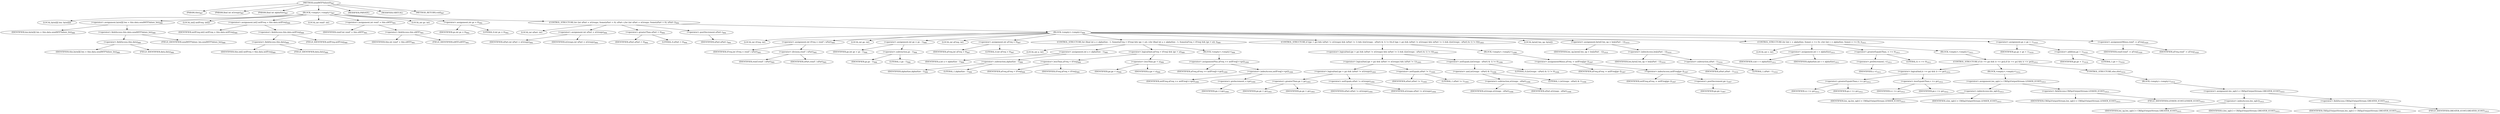 digraph "sendMTFValues0" {  
"2456" [label = <(METHOD,sendMTFValues0)<SUB>987</SUB>> ]
"138" [label = <(PARAM,this)<SUB>987</SUB>> ]
"2457" [label = <(PARAM,final int nGroups)<SUB>987</SUB>> ]
"2458" [label = <(PARAM,final int alphaSize)<SUB>987</SUB>> ]
"2459" [label = <(BLOCK,&lt;empty&gt;,&lt;empty&gt;)<SUB>987</SUB>> ]
"2460" [label = <(LOCAL,byte[][] len: byte[][])> ]
"2461" [label = <(&lt;operator&gt;.assignment,byte[][] len = this.data.sendMTFValues_len)<SUB>988</SUB>> ]
"2462" [label = <(IDENTIFIER,len,byte[][] len = this.data.sendMTFValues_len)<SUB>988</SUB>> ]
"2463" [label = <(&lt;operator&gt;.fieldAccess,this.data.sendMTFValues_len)<SUB>988</SUB>> ]
"2464" [label = <(&lt;operator&gt;.fieldAccess,this.data)<SUB>988</SUB>> ]
"137" [label = <(IDENTIFIER,this,byte[][] len = this.data.sendMTFValues_len)<SUB>988</SUB>> ]
"2465" [label = <(FIELD_IDENTIFIER,data,data)<SUB>988</SUB>> ]
"2466" [label = <(FIELD_IDENTIFIER,sendMTFValues_len,sendMTFValues_len)<SUB>988</SUB>> ]
"2467" [label = <(LOCAL,int[] mtfFreq: int[])> ]
"2468" [label = <(&lt;operator&gt;.assignment,int[] mtfFreq = this.data.mtfFreq)<SUB>989</SUB>> ]
"2469" [label = <(IDENTIFIER,mtfFreq,int[] mtfFreq = this.data.mtfFreq)<SUB>989</SUB>> ]
"2470" [label = <(&lt;operator&gt;.fieldAccess,this.data.mtfFreq)<SUB>989</SUB>> ]
"2471" [label = <(&lt;operator&gt;.fieldAccess,this.data)<SUB>989</SUB>> ]
"139" [label = <(IDENTIFIER,this,int[] mtfFreq = this.data.mtfFreq)<SUB>989</SUB>> ]
"2472" [label = <(FIELD_IDENTIFIER,data,data)<SUB>989</SUB>> ]
"2473" [label = <(FIELD_IDENTIFIER,mtfFreq,mtfFreq)<SUB>989</SUB>> ]
"2474" [label = <(LOCAL,int remF: int)> ]
"2475" [label = <(&lt;operator&gt;.assignment,int remF = this.nMTF)<SUB>991</SUB>> ]
"2476" [label = <(IDENTIFIER,remF,int remF = this.nMTF)<SUB>991</SUB>> ]
"2477" [label = <(&lt;operator&gt;.fieldAccess,this.nMTF)<SUB>991</SUB>> ]
"140" [label = <(IDENTIFIER,this,int remF = this.nMTF)<SUB>991</SUB>> ]
"2478" [label = <(FIELD_IDENTIFIER,nMTF,nMTF)<SUB>991</SUB>> ]
"2479" [label = <(LOCAL,int gs: int)> ]
"2480" [label = <(&lt;operator&gt;.assignment,int gs = 0)<SUB>992</SUB>> ]
"2481" [label = <(IDENTIFIER,gs,int gs = 0)<SUB>992</SUB>> ]
"2482" [label = <(LITERAL,0,int gs = 0)<SUB>992</SUB>> ]
"2483" [label = <(CONTROL_STRUCTURE,for (int nPart = nGroups; Some(nPart &gt; 0); nPart--),for (int nPart = nGroups; Some(nPart &gt; 0); nPart--))<SUB>994</SUB>> ]
"2484" [label = <(LOCAL,int nPart: int)> ]
"2485" [label = <(&lt;operator&gt;.assignment,int nPart = nGroups)<SUB>994</SUB>> ]
"2486" [label = <(IDENTIFIER,nPart,int nPart = nGroups)<SUB>994</SUB>> ]
"2487" [label = <(IDENTIFIER,nGroups,int nPart = nGroups)<SUB>994</SUB>> ]
"2488" [label = <(&lt;operator&gt;.greaterThan,nPart &gt; 0)<SUB>994</SUB>> ]
"2489" [label = <(IDENTIFIER,nPart,nPart &gt; 0)<SUB>994</SUB>> ]
"2490" [label = <(LITERAL,0,nPart &gt; 0)<SUB>994</SUB>> ]
"2491" [label = <(&lt;operator&gt;.postDecrement,nPart--)<SUB>994</SUB>> ]
"2492" [label = <(IDENTIFIER,nPart,nPart--)<SUB>994</SUB>> ]
"2493" [label = <(BLOCK,&lt;empty&gt;,&lt;empty&gt;)<SUB>994</SUB>> ]
"2494" [label = <(LOCAL,int tFreq: int)> ]
"2495" [label = <(&lt;operator&gt;.assignment,int tFreq = remF / nPart)<SUB>995</SUB>> ]
"2496" [label = <(IDENTIFIER,tFreq,int tFreq = remF / nPart)<SUB>995</SUB>> ]
"2497" [label = <(&lt;operator&gt;.division,remF / nPart)<SUB>995</SUB>> ]
"2498" [label = <(IDENTIFIER,remF,remF / nPart)<SUB>995</SUB>> ]
"2499" [label = <(IDENTIFIER,nPart,remF / nPart)<SUB>995</SUB>> ]
"2500" [label = <(LOCAL,int ge: int)> ]
"2501" [label = <(&lt;operator&gt;.assignment,int ge = gs - 1)<SUB>996</SUB>> ]
"2502" [label = <(IDENTIFIER,ge,int ge = gs - 1)<SUB>996</SUB>> ]
"2503" [label = <(&lt;operator&gt;.subtraction,gs - 1)<SUB>996</SUB>> ]
"2504" [label = <(IDENTIFIER,gs,gs - 1)<SUB>996</SUB>> ]
"2505" [label = <(LITERAL,1,gs - 1)<SUB>996</SUB>> ]
"2506" [label = <(LOCAL,int aFreq: int)> ]
"2507" [label = <(&lt;operator&gt;.assignment,int aFreq = 0)<SUB>997</SUB>> ]
"2508" [label = <(IDENTIFIER,aFreq,int aFreq = 0)<SUB>997</SUB>> ]
"2509" [label = <(LITERAL,0,int aFreq = 0)<SUB>997</SUB>> ]
"2510" [label = <(CONTROL_STRUCTURE,for (final int a = alphaSize - 1; Some((aFreq &lt; tFreq) &amp;&amp; (ge &lt; a)); ),for (final int a = alphaSize - 1; Some((aFreq &lt; tFreq) &amp;&amp; (ge &lt; a)); ))<SUB>999</SUB>> ]
"2511" [label = <(LOCAL,int a: int)> ]
"2512" [label = <(&lt;operator&gt;.assignment,int a = alphaSize - 1)<SUB>999</SUB>> ]
"2513" [label = <(IDENTIFIER,a,int a = alphaSize - 1)<SUB>999</SUB>> ]
"2514" [label = <(&lt;operator&gt;.subtraction,alphaSize - 1)<SUB>999</SUB>> ]
"2515" [label = <(IDENTIFIER,alphaSize,alphaSize - 1)<SUB>999</SUB>> ]
"2516" [label = <(LITERAL,1,alphaSize - 1)<SUB>999</SUB>> ]
"2517" [label = <(&lt;operator&gt;.logicalAnd,(aFreq &lt; tFreq) &amp;&amp; (ge &lt; a))<SUB>999</SUB>> ]
"2518" [label = <(&lt;operator&gt;.lessThan,aFreq &lt; tFreq)<SUB>999</SUB>> ]
"2519" [label = <(IDENTIFIER,aFreq,aFreq &lt; tFreq)<SUB>999</SUB>> ]
"2520" [label = <(IDENTIFIER,tFreq,aFreq &lt; tFreq)<SUB>999</SUB>> ]
"2521" [label = <(&lt;operator&gt;.lessThan,ge &lt; a)<SUB>999</SUB>> ]
"2522" [label = <(IDENTIFIER,ge,ge &lt; a)<SUB>999</SUB>> ]
"2523" [label = <(IDENTIFIER,a,ge &lt; a)<SUB>999</SUB>> ]
"2524" [label = <(BLOCK,&lt;empty&gt;,&lt;empty&gt;)<SUB>999</SUB>> ]
"2525" [label = <(&lt;operator&gt;.assignmentPlus,aFreq += mtfFreq[++ge])<SUB>1000</SUB>> ]
"2526" [label = <(IDENTIFIER,aFreq,aFreq += mtfFreq[++ge])<SUB>1000</SUB>> ]
"2527" [label = <(&lt;operator&gt;.indexAccess,mtfFreq[++ge])<SUB>1000</SUB>> ]
"2528" [label = <(IDENTIFIER,mtfFreq,aFreq += mtfFreq[++ge])<SUB>1000</SUB>> ]
"2529" [label = <(&lt;operator&gt;.preIncrement,++ge)<SUB>1000</SUB>> ]
"2530" [label = <(IDENTIFIER,ge,++ge)<SUB>1000</SUB>> ]
"2531" [label = <(CONTROL_STRUCTURE,if ((ge &gt; gs) &amp;&amp; (nPart != nGroups) &amp;&amp; (nPart != 1) &amp;&amp; (((nGroups - nPart) &amp; 1) != 0)),if ((ge &gt; gs) &amp;&amp; (nPart != nGroups) &amp;&amp; (nPart != 1) &amp;&amp; (((nGroups - nPart) &amp; 1) != 0)))<SUB>1003</SUB>> ]
"2532" [label = <(&lt;operator&gt;.logicalAnd,(ge &gt; gs) &amp;&amp; (nPart != nGroups) &amp;&amp; (nPart != 1) &amp;&amp; (((nGroups - nPart) &amp; 1) != 0))<SUB>1003</SUB>> ]
"2533" [label = <(&lt;operator&gt;.logicalAnd,(ge &gt; gs) &amp;&amp; (nPart != nGroups) &amp;&amp; (nPart != 1))<SUB>1003</SUB>> ]
"2534" [label = <(&lt;operator&gt;.logicalAnd,(ge &gt; gs) &amp;&amp; (nPart != nGroups))<SUB>1003</SUB>> ]
"2535" [label = <(&lt;operator&gt;.greaterThan,ge &gt; gs)<SUB>1003</SUB>> ]
"2536" [label = <(IDENTIFIER,ge,ge &gt; gs)<SUB>1003</SUB>> ]
"2537" [label = <(IDENTIFIER,gs,ge &gt; gs)<SUB>1003</SUB>> ]
"2538" [label = <(&lt;operator&gt;.notEquals,nPart != nGroups)<SUB>1004</SUB>> ]
"2539" [label = <(IDENTIFIER,nPart,nPart != nGroups)<SUB>1004</SUB>> ]
"2540" [label = <(IDENTIFIER,nGroups,nPart != nGroups)<SUB>1004</SUB>> ]
"2541" [label = <(&lt;operator&gt;.notEquals,nPart != 1)<SUB>1005</SUB>> ]
"2542" [label = <(IDENTIFIER,nPart,nPart != 1)<SUB>1005</SUB>> ]
"2543" [label = <(LITERAL,1,nPart != 1)<SUB>1005</SUB>> ]
"2544" [label = <(&lt;operator&gt;.notEquals,((nGroups - nPart) &amp; 1) != 0)<SUB>1006</SUB>> ]
"2545" [label = <(&lt;operator&gt;.and,(nGroups - nPart) &amp; 1)<SUB>1006</SUB>> ]
"2546" [label = <(&lt;operator&gt;.subtraction,nGroups - nPart)<SUB>1006</SUB>> ]
"2547" [label = <(IDENTIFIER,nGroups,nGroups - nPart)<SUB>1006</SUB>> ]
"2548" [label = <(IDENTIFIER,nPart,nGroups - nPart)<SUB>1006</SUB>> ]
"2549" [label = <(LITERAL,1,(nGroups - nPart) &amp; 1)<SUB>1006</SUB>> ]
"2550" [label = <(LITERAL,0,((nGroups - nPart) &amp; 1) != 0)<SUB>1006</SUB>> ]
"2551" [label = <(BLOCK,&lt;empty&gt;,&lt;empty&gt;)<SUB>1006</SUB>> ]
"2552" [label = <(&lt;operator&gt;.assignmentMinus,aFreq -= mtfFreq[ge--])<SUB>1007</SUB>> ]
"2553" [label = <(IDENTIFIER,aFreq,aFreq -= mtfFreq[ge--])<SUB>1007</SUB>> ]
"2554" [label = <(&lt;operator&gt;.indexAccess,mtfFreq[ge--])<SUB>1007</SUB>> ]
"2555" [label = <(IDENTIFIER,mtfFreq,aFreq -= mtfFreq[ge--])<SUB>1007</SUB>> ]
"2556" [label = <(&lt;operator&gt;.postDecrement,ge--)<SUB>1007</SUB>> ]
"2557" [label = <(IDENTIFIER,ge,ge--)<SUB>1007</SUB>> ]
"2558" [label = <(LOCAL,byte[] len_np: byte[])> ]
"2559" [label = <(&lt;operator&gt;.assignment,byte[] len_np = len[nPart - 1])<SUB>1010</SUB>> ]
"2560" [label = <(IDENTIFIER,len_np,byte[] len_np = len[nPart - 1])<SUB>1010</SUB>> ]
"2561" [label = <(&lt;operator&gt;.indexAccess,len[nPart - 1])<SUB>1010</SUB>> ]
"2562" [label = <(IDENTIFIER,len,byte[] len_np = len[nPart - 1])<SUB>1010</SUB>> ]
"2563" [label = <(&lt;operator&gt;.subtraction,nPart - 1)<SUB>1010</SUB>> ]
"2564" [label = <(IDENTIFIER,nPart,nPart - 1)<SUB>1010</SUB>> ]
"2565" [label = <(LITERAL,1,nPart - 1)<SUB>1010</SUB>> ]
"2566" [label = <(CONTROL_STRUCTURE,for (int v = alphaSize; Some(--v &gt;= 0); ),for (int v = alphaSize; Some(--v &gt;= 0); ))<SUB>1011</SUB>> ]
"2567" [label = <(LOCAL,int v: int)> ]
"2568" [label = <(&lt;operator&gt;.assignment,int v = alphaSize)<SUB>1011</SUB>> ]
"2569" [label = <(IDENTIFIER,v,int v = alphaSize)<SUB>1011</SUB>> ]
"2570" [label = <(IDENTIFIER,alphaSize,int v = alphaSize)<SUB>1011</SUB>> ]
"2571" [label = <(&lt;operator&gt;.greaterEqualsThan,--v &gt;= 0)<SUB>1011</SUB>> ]
"2572" [label = <(&lt;operator&gt;.preDecrement,--v)<SUB>1011</SUB>> ]
"2573" [label = <(IDENTIFIER,v,--v)<SUB>1011</SUB>> ]
"2574" [label = <(LITERAL,0,--v &gt;= 0)<SUB>1011</SUB>> ]
"2575" [label = <(BLOCK,&lt;empty&gt;,&lt;empty&gt;)<SUB>1011</SUB>> ]
"2576" [label = <(CONTROL_STRUCTURE,if ((v &gt;= gs) &amp;&amp; (v &lt;= ge)),if ((v &gt;= gs) &amp;&amp; (v &lt;= ge)))<SUB>1012</SUB>> ]
"2577" [label = <(&lt;operator&gt;.logicalAnd,(v &gt;= gs) &amp;&amp; (v &lt;= ge))<SUB>1012</SUB>> ]
"2578" [label = <(&lt;operator&gt;.greaterEqualsThan,v &gt;= gs)<SUB>1012</SUB>> ]
"2579" [label = <(IDENTIFIER,v,v &gt;= gs)<SUB>1012</SUB>> ]
"2580" [label = <(IDENTIFIER,gs,v &gt;= gs)<SUB>1012</SUB>> ]
"2581" [label = <(&lt;operator&gt;.lessEqualsThan,v &lt;= ge)<SUB>1012</SUB>> ]
"2582" [label = <(IDENTIFIER,v,v &lt;= ge)<SUB>1012</SUB>> ]
"2583" [label = <(IDENTIFIER,ge,v &lt;= ge)<SUB>1012</SUB>> ]
"2584" [label = <(BLOCK,&lt;empty&gt;,&lt;empty&gt;)<SUB>1012</SUB>> ]
"2585" [label = <(&lt;operator&gt;.assignment,len_np[v] = CBZip2OutputStream.LESSER_ICOST)<SUB>1013</SUB>> ]
"2586" [label = <(&lt;operator&gt;.indexAccess,len_np[v])<SUB>1013</SUB>> ]
"2587" [label = <(IDENTIFIER,len_np,len_np[v] = CBZip2OutputStream.LESSER_ICOST)<SUB>1013</SUB>> ]
"2588" [label = <(IDENTIFIER,v,len_np[v] = CBZip2OutputStream.LESSER_ICOST)<SUB>1013</SUB>> ]
"2589" [label = <(&lt;operator&gt;.fieldAccess,CBZip2OutputStream.LESSER_ICOST)<SUB>1013</SUB>> ]
"2590" [label = <(IDENTIFIER,CBZip2OutputStream,len_np[v] = CBZip2OutputStream.LESSER_ICOST)<SUB>1013</SUB>> ]
"2591" [label = <(FIELD_IDENTIFIER,LESSER_ICOST,LESSER_ICOST)<SUB>1013</SUB>> ]
"2592" [label = <(CONTROL_STRUCTURE,else,else)<SUB>1014</SUB>> ]
"2593" [label = <(BLOCK,&lt;empty&gt;,&lt;empty&gt;)<SUB>1014</SUB>> ]
"2594" [label = <(&lt;operator&gt;.assignment,len_np[v] = CBZip2OutputStream.GREATER_ICOST)<SUB>1015</SUB>> ]
"2595" [label = <(&lt;operator&gt;.indexAccess,len_np[v])<SUB>1015</SUB>> ]
"2596" [label = <(IDENTIFIER,len_np,len_np[v] = CBZip2OutputStream.GREATER_ICOST)<SUB>1015</SUB>> ]
"2597" [label = <(IDENTIFIER,v,len_np[v] = CBZip2OutputStream.GREATER_ICOST)<SUB>1015</SUB>> ]
"2598" [label = <(&lt;operator&gt;.fieldAccess,CBZip2OutputStream.GREATER_ICOST)<SUB>1015</SUB>> ]
"2599" [label = <(IDENTIFIER,CBZip2OutputStream,len_np[v] = CBZip2OutputStream.GREATER_ICOST)<SUB>1015</SUB>> ]
"2600" [label = <(FIELD_IDENTIFIER,GREATER_ICOST,GREATER_ICOST)<SUB>1015</SUB>> ]
"2601" [label = <(&lt;operator&gt;.assignment,gs = ge + 1)<SUB>1019</SUB>> ]
"2602" [label = <(IDENTIFIER,gs,gs = ge + 1)<SUB>1019</SUB>> ]
"2603" [label = <(&lt;operator&gt;.addition,ge + 1)<SUB>1019</SUB>> ]
"2604" [label = <(IDENTIFIER,ge,ge + 1)<SUB>1019</SUB>> ]
"2605" [label = <(LITERAL,1,ge + 1)<SUB>1019</SUB>> ]
"2606" [label = <(&lt;operator&gt;.assignmentMinus,remF -= aFreq)<SUB>1020</SUB>> ]
"2607" [label = <(IDENTIFIER,remF,remF -= aFreq)<SUB>1020</SUB>> ]
"2608" [label = <(IDENTIFIER,aFreq,remF -= aFreq)<SUB>1020</SUB>> ]
"2609" [label = <(MODIFIER,PRIVATE)> ]
"2610" [label = <(MODIFIER,VIRTUAL)> ]
"2611" [label = <(METHOD_RETURN,void)<SUB>987</SUB>> ]
  "2456" -> "138" 
  "2456" -> "2457" 
  "2456" -> "2458" 
  "2456" -> "2459" 
  "2456" -> "2609" 
  "2456" -> "2610" 
  "2456" -> "2611" 
  "2459" -> "2460" 
  "2459" -> "2461" 
  "2459" -> "2467" 
  "2459" -> "2468" 
  "2459" -> "2474" 
  "2459" -> "2475" 
  "2459" -> "2479" 
  "2459" -> "2480" 
  "2459" -> "2483" 
  "2461" -> "2462" 
  "2461" -> "2463" 
  "2463" -> "2464" 
  "2463" -> "2466" 
  "2464" -> "137" 
  "2464" -> "2465" 
  "2468" -> "2469" 
  "2468" -> "2470" 
  "2470" -> "2471" 
  "2470" -> "2473" 
  "2471" -> "139" 
  "2471" -> "2472" 
  "2475" -> "2476" 
  "2475" -> "2477" 
  "2477" -> "140" 
  "2477" -> "2478" 
  "2480" -> "2481" 
  "2480" -> "2482" 
  "2483" -> "2484" 
  "2483" -> "2485" 
  "2483" -> "2488" 
  "2483" -> "2491" 
  "2483" -> "2493" 
  "2485" -> "2486" 
  "2485" -> "2487" 
  "2488" -> "2489" 
  "2488" -> "2490" 
  "2491" -> "2492" 
  "2493" -> "2494" 
  "2493" -> "2495" 
  "2493" -> "2500" 
  "2493" -> "2501" 
  "2493" -> "2506" 
  "2493" -> "2507" 
  "2493" -> "2510" 
  "2493" -> "2531" 
  "2493" -> "2558" 
  "2493" -> "2559" 
  "2493" -> "2566" 
  "2493" -> "2601" 
  "2493" -> "2606" 
  "2495" -> "2496" 
  "2495" -> "2497" 
  "2497" -> "2498" 
  "2497" -> "2499" 
  "2501" -> "2502" 
  "2501" -> "2503" 
  "2503" -> "2504" 
  "2503" -> "2505" 
  "2507" -> "2508" 
  "2507" -> "2509" 
  "2510" -> "2511" 
  "2510" -> "2512" 
  "2510" -> "2517" 
  "2510" -> "2524" 
  "2512" -> "2513" 
  "2512" -> "2514" 
  "2514" -> "2515" 
  "2514" -> "2516" 
  "2517" -> "2518" 
  "2517" -> "2521" 
  "2518" -> "2519" 
  "2518" -> "2520" 
  "2521" -> "2522" 
  "2521" -> "2523" 
  "2524" -> "2525" 
  "2525" -> "2526" 
  "2525" -> "2527" 
  "2527" -> "2528" 
  "2527" -> "2529" 
  "2529" -> "2530" 
  "2531" -> "2532" 
  "2531" -> "2551" 
  "2532" -> "2533" 
  "2532" -> "2544" 
  "2533" -> "2534" 
  "2533" -> "2541" 
  "2534" -> "2535" 
  "2534" -> "2538" 
  "2535" -> "2536" 
  "2535" -> "2537" 
  "2538" -> "2539" 
  "2538" -> "2540" 
  "2541" -> "2542" 
  "2541" -> "2543" 
  "2544" -> "2545" 
  "2544" -> "2550" 
  "2545" -> "2546" 
  "2545" -> "2549" 
  "2546" -> "2547" 
  "2546" -> "2548" 
  "2551" -> "2552" 
  "2552" -> "2553" 
  "2552" -> "2554" 
  "2554" -> "2555" 
  "2554" -> "2556" 
  "2556" -> "2557" 
  "2559" -> "2560" 
  "2559" -> "2561" 
  "2561" -> "2562" 
  "2561" -> "2563" 
  "2563" -> "2564" 
  "2563" -> "2565" 
  "2566" -> "2567" 
  "2566" -> "2568" 
  "2566" -> "2571" 
  "2566" -> "2575" 
  "2568" -> "2569" 
  "2568" -> "2570" 
  "2571" -> "2572" 
  "2571" -> "2574" 
  "2572" -> "2573" 
  "2575" -> "2576" 
  "2576" -> "2577" 
  "2576" -> "2584" 
  "2576" -> "2592" 
  "2577" -> "2578" 
  "2577" -> "2581" 
  "2578" -> "2579" 
  "2578" -> "2580" 
  "2581" -> "2582" 
  "2581" -> "2583" 
  "2584" -> "2585" 
  "2585" -> "2586" 
  "2585" -> "2589" 
  "2586" -> "2587" 
  "2586" -> "2588" 
  "2589" -> "2590" 
  "2589" -> "2591" 
  "2592" -> "2593" 
  "2593" -> "2594" 
  "2594" -> "2595" 
  "2594" -> "2598" 
  "2595" -> "2596" 
  "2595" -> "2597" 
  "2598" -> "2599" 
  "2598" -> "2600" 
  "2601" -> "2602" 
  "2601" -> "2603" 
  "2603" -> "2604" 
  "2603" -> "2605" 
  "2606" -> "2607" 
  "2606" -> "2608" 
}
